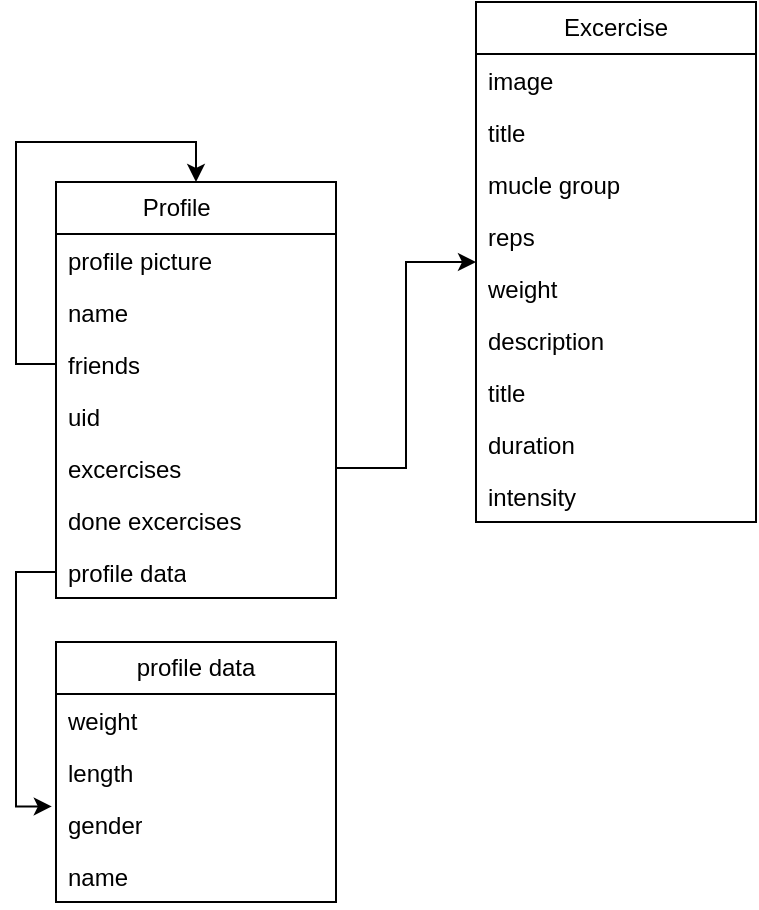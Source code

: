 <mxfile version="28.2.0">
  <diagram name="Page-1" id="yfBKrquoZL0sVrVRkgCo">
    <mxGraphModel dx="503" dy="535" grid="1" gridSize="10" guides="1" tooltips="1" connect="1" arrows="1" fold="1" page="1" pageScale="1" pageWidth="850" pageHeight="1100" math="0" shadow="0">
      <root>
        <mxCell id="0" />
        <mxCell id="1" parent="0" />
        <mxCell id="JpIYD1GBFjZ5PXZJIk9o-1" value="Profile&lt;span style=&quot;white-space: pre;&quot;&gt;&#x9;&lt;/span&gt;" style="swimlane;fontStyle=0;childLayout=stackLayout;horizontal=1;startSize=26;fillColor=none;horizontalStack=0;resizeParent=1;resizeParentMax=0;resizeLast=0;collapsible=1;marginBottom=0;whiteSpace=wrap;html=1;" parent="1" vertex="1">
          <mxGeometry x="320" y="210" width="140" height="208" as="geometry" />
        </mxCell>
        <mxCell id="JpIYD1GBFjZ5PXZJIk9o-2" value="profile picture" style="text;strokeColor=none;fillColor=none;align=left;verticalAlign=top;spacingLeft=4;spacingRight=4;overflow=hidden;rotatable=0;points=[[0,0.5],[1,0.5]];portConstraint=eastwest;whiteSpace=wrap;html=1;" parent="JpIYD1GBFjZ5PXZJIk9o-1" vertex="1">
          <mxGeometry y="26" width="140" height="26" as="geometry" />
        </mxCell>
        <mxCell id="JpIYD1GBFjZ5PXZJIk9o-3" value="name" style="text;strokeColor=none;fillColor=none;align=left;verticalAlign=top;spacingLeft=4;spacingRight=4;overflow=hidden;rotatable=0;points=[[0,0.5],[1,0.5]];portConstraint=eastwest;whiteSpace=wrap;html=1;" parent="JpIYD1GBFjZ5PXZJIk9o-1" vertex="1">
          <mxGeometry y="52" width="140" height="26" as="geometry" />
        </mxCell>
        <mxCell id="JpIYD1GBFjZ5PXZJIk9o-5" style="edgeStyle=orthogonalEdgeStyle;rounded=0;orthogonalLoop=1;jettySize=auto;html=1;entryX=0.5;entryY=0;entryDx=0;entryDy=0;" parent="JpIYD1GBFjZ5PXZJIk9o-1" source="JpIYD1GBFjZ5PXZJIk9o-4" target="JpIYD1GBFjZ5PXZJIk9o-1" edge="1">
          <mxGeometry relative="1" as="geometry">
            <Array as="points">
              <mxPoint x="-20" y="91" />
              <mxPoint x="-20" y="-20" />
              <mxPoint x="70" y="-20" />
            </Array>
          </mxGeometry>
        </mxCell>
        <mxCell id="JpIYD1GBFjZ5PXZJIk9o-4" value="friends&amp;nbsp;" style="text;strokeColor=none;fillColor=none;align=left;verticalAlign=top;spacingLeft=4;spacingRight=4;overflow=hidden;rotatable=0;points=[[0,0.5],[1,0.5]];portConstraint=eastwest;whiteSpace=wrap;html=1;" parent="JpIYD1GBFjZ5PXZJIk9o-1" vertex="1">
          <mxGeometry y="78" width="140" height="26" as="geometry" />
        </mxCell>
        <mxCell id="JpIYD1GBFjZ5PXZJIk9o-7" value="uid" style="text;strokeColor=none;fillColor=none;align=left;verticalAlign=top;spacingLeft=4;spacingRight=4;overflow=hidden;rotatable=0;points=[[0,0.5],[1,0.5]];portConstraint=eastwest;whiteSpace=wrap;html=1;" parent="JpIYD1GBFjZ5PXZJIk9o-1" vertex="1">
          <mxGeometry y="104" width="140" height="26" as="geometry" />
        </mxCell>
        <mxCell id="JpIYD1GBFjZ5PXZJIk9o-6" value="excercises" style="text;strokeColor=none;fillColor=none;align=left;verticalAlign=top;spacingLeft=4;spacingRight=4;overflow=hidden;rotatable=0;points=[[0,0.5],[1,0.5]];portConstraint=eastwest;whiteSpace=wrap;html=1;" parent="JpIYD1GBFjZ5PXZJIk9o-1" vertex="1">
          <mxGeometry y="130" width="140" height="26" as="geometry" />
        </mxCell>
        <mxCell id="JpIYD1GBFjZ5PXZJIk9o-9" value="done excercises" style="text;strokeColor=none;fillColor=none;align=left;verticalAlign=top;spacingLeft=4;spacingRight=4;overflow=hidden;rotatable=0;points=[[0,0.5],[1,0.5]];portConstraint=eastwest;whiteSpace=wrap;html=1;" parent="JpIYD1GBFjZ5PXZJIk9o-1" vertex="1">
          <mxGeometry y="156" width="140" height="26" as="geometry" />
        </mxCell>
        <mxCell id="JpIYD1GBFjZ5PXZJIk9o-8" value="profile data" style="text;strokeColor=none;fillColor=none;align=left;verticalAlign=top;spacingLeft=4;spacingRight=4;overflow=hidden;rotatable=0;points=[[0,0.5],[1,0.5]];portConstraint=eastwest;whiteSpace=wrap;html=1;" parent="JpIYD1GBFjZ5PXZJIk9o-1" vertex="1">
          <mxGeometry y="182" width="140" height="26" as="geometry" />
        </mxCell>
        <mxCell id="JpIYD1GBFjZ5PXZJIk9o-10" value="profile data" style="swimlane;fontStyle=0;childLayout=stackLayout;horizontal=1;startSize=26;fillColor=none;horizontalStack=0;resizeParent=1;resizeParentMax=0;resizeLast=0;collapsible=1;marginBottom=0;whiteSpace=wrap;html=1;" parent="1" vertex="1">
          <mxGeometry x="320" y="440" width="140" height="130" as="geometry" />
        </mxCell>
        <mxCell id="JpIYD1GBFjZ5PXZJIk9o-11" value="weight" style="text;strokeColor=none;fillColor=none;align=left;verticalAlign=top;spacingLeft=4;spacingRight=4;overflow=hidden;rotatable=0;points=[[0,0.5],[1,0.5]];portConstraint=eastwest;whiteSpace=wrap;html=1;" parent="JpIYD1GBFjZ5PXZJIk9o-10" vertex="1">
          <mxGeometry y="26" width="140" height="26" as="geometry" />
        </mxCell>
        <mxCell id="JpIYD1GBFjZ5PXZJIk9o-12" value="length" style="text;strokeColor=none;fillColor=none;align=left;verticalAlign=top;spacingLeft=4;spacingRight=4;overflow=hidden;rotatable=0;points=[[0,0.5],[1,0.5]];portConstraint=eastwest;whiteSpace=wrap;html=1;" parent="JpIYD1GBFjZ5PXZJIk9o-10" vertex="1">
          <mxGeometry y="52" width="140" height="26" as="geometry" />
        </mxCell>
        <mxCell id="JpIYD1GBFjZ5PXZJIk9o-14" value="gender" style="text;strokeColor=none;fillColor=none;align=left;verticalAlign=top;spacingLeft=4;spacingRight=4;overflow=hidden;rotatable=0;points=[[0,0.5],[1,0.5]];portConstraint=eastwest;whiteSpace=wrap;html=1;" parent="JpIYD1GBFjZ5PXZJIk9o-10" vertex="1">
          <mxGeometry y="78" width="140" height="26" as="geometry" />
        </mxCell>
        <mxCell id="JpIYD1GBFjZ5PXZJIk9o-13" value="name" style="text;strokeColor=none;fillColor=none;align=left;verticalAlign=top;spacingLeft=4;spacingRight=4;overflow=hidden;rotatable=0;points=[[0,0.5],[1,0.5]];portConstraint=eastwest;whiteSpace=wrap;html=1;" parent="JpIYD1GBFjZ5PXZJIk9o-10" vertex="1">
          <mxGeometry y="104" width="140" height="26" as="geometry" />
        </mxCell>
        <mxCell id="JpIYD1GBFjZ5PXZJIk9o-15" style="edgeStyle=orthogonalEdgeStyle;rounded=0;orthogonalLoop=1;jettySize=auto;html=1;entryX=-0.015;entryY=0.163;entryDx=0;entryDy=0;entryPerimeter=0;" parent="1" source="JpIYD1GBFjZ5PXZJIk9o-8" target="JpIYD1GBFjZ5PXZJIk9o-14" edge="1">
          <mxGeometry relative="1" as="geometry">
            <Array as="points">
              <mxPoint x="300" y="405" />
              <mxPoint x="300" y="522" />
            </Array>
          </mxGeometry>
        </mxCell>
        <mxCell id="JpIYD1GBFjZ5PXZJIk9o-17" value="Excercise" style="swimlane;fontStyle=0;childLayout=stackLayout;horizontal=1;startSize=26;fillColor=none;horizontalStack=0;resizeParent=1;resizeParentMax=0;resizeLast=0;collapsible=1;marginBottom=0;whiteSpace=wrap;html=1;" parent="1" vertex="1">
          <mxGeometry x="530" y="120" width="140" height="260" as="geometry" />
        </mxCell>
        <mxCell id="JpIYD1GBFjZ5PXZJIk9o-18" value="image" style="text;strokeColor=none;fillColor=none;align=left;verticalAlign=top;spacingLeft=4;spacingRight=4;overflow=hidden;rotatable=0;points=[[0,0.5],[1,0.5]];portConstraint=eastwest;whiteSpace=wrap;html=1;" parent="JpIYD1GBFjZ5PXZJIk9o-17" vertex="1">
          <mxGeometry y="26" width="140" height="26" as="geometry" />
        </mxCell>
        <mxCell id="ne4cg7_UUnQiASvQQuK8-5" value="title" style="text;strokeColor=none;fillColor=none;align=left;verticalAlign=top;spacingLeft=4;spacingRight=4;overflow=hidden;rotatable=0;points=[[0,0.5],[1,0.5]];portConstraint=eastwest;whiteSpace=wrap;html=1;" vertex="1" parent="JpIYD1GBFjZ5PXZJIk9o-17">
          <mxGeometry y="52" width="140" height="26" as="geometry" />
        </mxCell>
        <mxCell id="JpIYD1GBFjZ5PXZJIk9o-19" value="&lt;div&gt;mucle group&lt;/div&gt;&lt;div&gt;&lt;br&gt;&lt;/div&gt;" style="text;strokeColor=none;fillColor=none;align=left;verticalAlign=top;spacingLeft=4;spacingRight=4;overflow=hidden;rotatable=0;points=[[0,0.5],[1,0.5]];portConstraint=eastwest;whiteSpace=wrap;html=1;" parent="JpIYD1GBFjZ5PXZJIk9o-17" vertex="1">
          <mxGeometry y="78" width="140" height="26" as="geometry" />
        </mxCell>
        <mxCell id="JpIYD1GBFjZ5PXZJIk9o-20" value="&lt;div&gt;reps&lt;/div&gt;&lt;div&gt;&lt;span style=&quot;white-space: pre;&quot;&gt;&#x9;&lt;/span&gt;&lt;span style=&quot;white-space: pre;&quot;&gt;&#x9;&lt;/span&gt;&lt;br&gt;&lt;/div&gt;" style="text;strokeColor=none;fillColor=none;align=left;verticalAlign=top;spacingLeft=4;spacingRight=4;overflow=hidden;rotatable=0;points=[[0,0.5],[1,0.5]];portConstraint=eastwest;whiteSpace=wrap;html=1;" parent="JpIYD1GBFjZ5PXZJIk9o-17" vertex="1">
          <mxGeometry y="104" width="140" height="26" as="geometry" />
        </mxCell>
        <mxCell id="ne4cg7_UUnQiASvQQuK8-1" value="weight&lt;span style=&quot;white-space: pre;&quot;&gt;&#x9;&lt;/span&gt;" style="text;strokeColor=none;fillColor=none;align=left;verticalAlign=top;spacingLeft=4;spacingRight=4;overflow=hidden;rotatable=0;points=[[0,0.5],[1,0.5]];portConstraint=eastwest;whiteSpace=wrap;html=1;" vertex="1" parent="JpIYD1GBFjZ5PXZJIk9o-17">
          <mxGeometry y="130" width="140" height="26" as="geometry" />
        </mxCell>
        <mxCell id="ne4cg7_UUnQiASvQQuK8-3" value="description" style="text;strokeColor=none;fillColor=none;align=left;verticalAlign=top;spacingLeft=4;spacingRight=4;overflow=hidden;rotatable=0;points=[[0,0.5],[1,0.5]];portConstraint=eastwest;whiteSpace=wrap;html=1;" vertex="1" parent="JpIYD1GBFjZ5PXZJIk9o-17">
          <mxGeometry y="156" width="140" height="26" as="geometry" />
        </mxCell>
        <mxCell id="ne4cg7_UUnQiASvQQuK8-4" value="title" style="text;strokeColor=none;fillColor=none;align=left;verticalAlign=top;spacingLeft=4;spacingRight=4;overflow=hidden;rotatable=0;points=[[0,0.5],[1,0.5]];portConstraint=eastwest;whiteSpace=wrap;html=1;" vertex="1" parent="JpIYD1GBFjZ5PXZJIk9o-17">
          <mxGeometry y="182" width="140" height="26" as="geometry" />
        </mxCell>
        <mxCell id="ne4cg7_UUnQiASvQQuK8-6" value="duration" style="text;strokeColor=none;fillColor=none;align=left;verticalAlign=top;spacingLeft=4;spacingRight=4;overflow=hidden;rotatable=0;points=[[0,0.5],[1,0.5]];portConstraint=eastwest;whiteSpace=wrap;html=1;" vertex="1" parent="JpIYD1GBFjZ5PXZJIk9o-17">
          <mxGeometry y="208" width="140" height="26" as="geometry" />
        </mxCell>
        <mxCell id="ne4cg7_UUnQiASvQQuK8-2" value="intensity" style="text;strokeColor=none;fillColor=none;align=left;verticalAlign=top;spacingLeft=4;spacingRight=4;overflow=hidden;rotatable=0;points=[[0,0.5],[1,0.5]];portConstraint=eastwest;whiteSpace=wrap;html=1;" vertex="1" parent="JpIYD1GBFjZ5PXZJIk9o-17">
          <mxGeometry y="234" width="140" height="26" as="geometry" />
        </mxCell>
        <mxCell id="ne4cg7_UUnQiASvQQuK8-7" style="edgeStyle=orthogonalEdgeStyle;rounded=0;orthogonalLoop=1;jettySize=auto;html=1;" edge="1" parent="1" source="JpIYD1GBFjZ5PXZJIk9o-6" target="JpIYD1GBFjZ5PXZJIk9o-17">
          <mxGeometry relative="1" as="geometry" />
        </mxCell>
      </root>
    </mxGraphModel>
  </diagram>
</mxfile>
